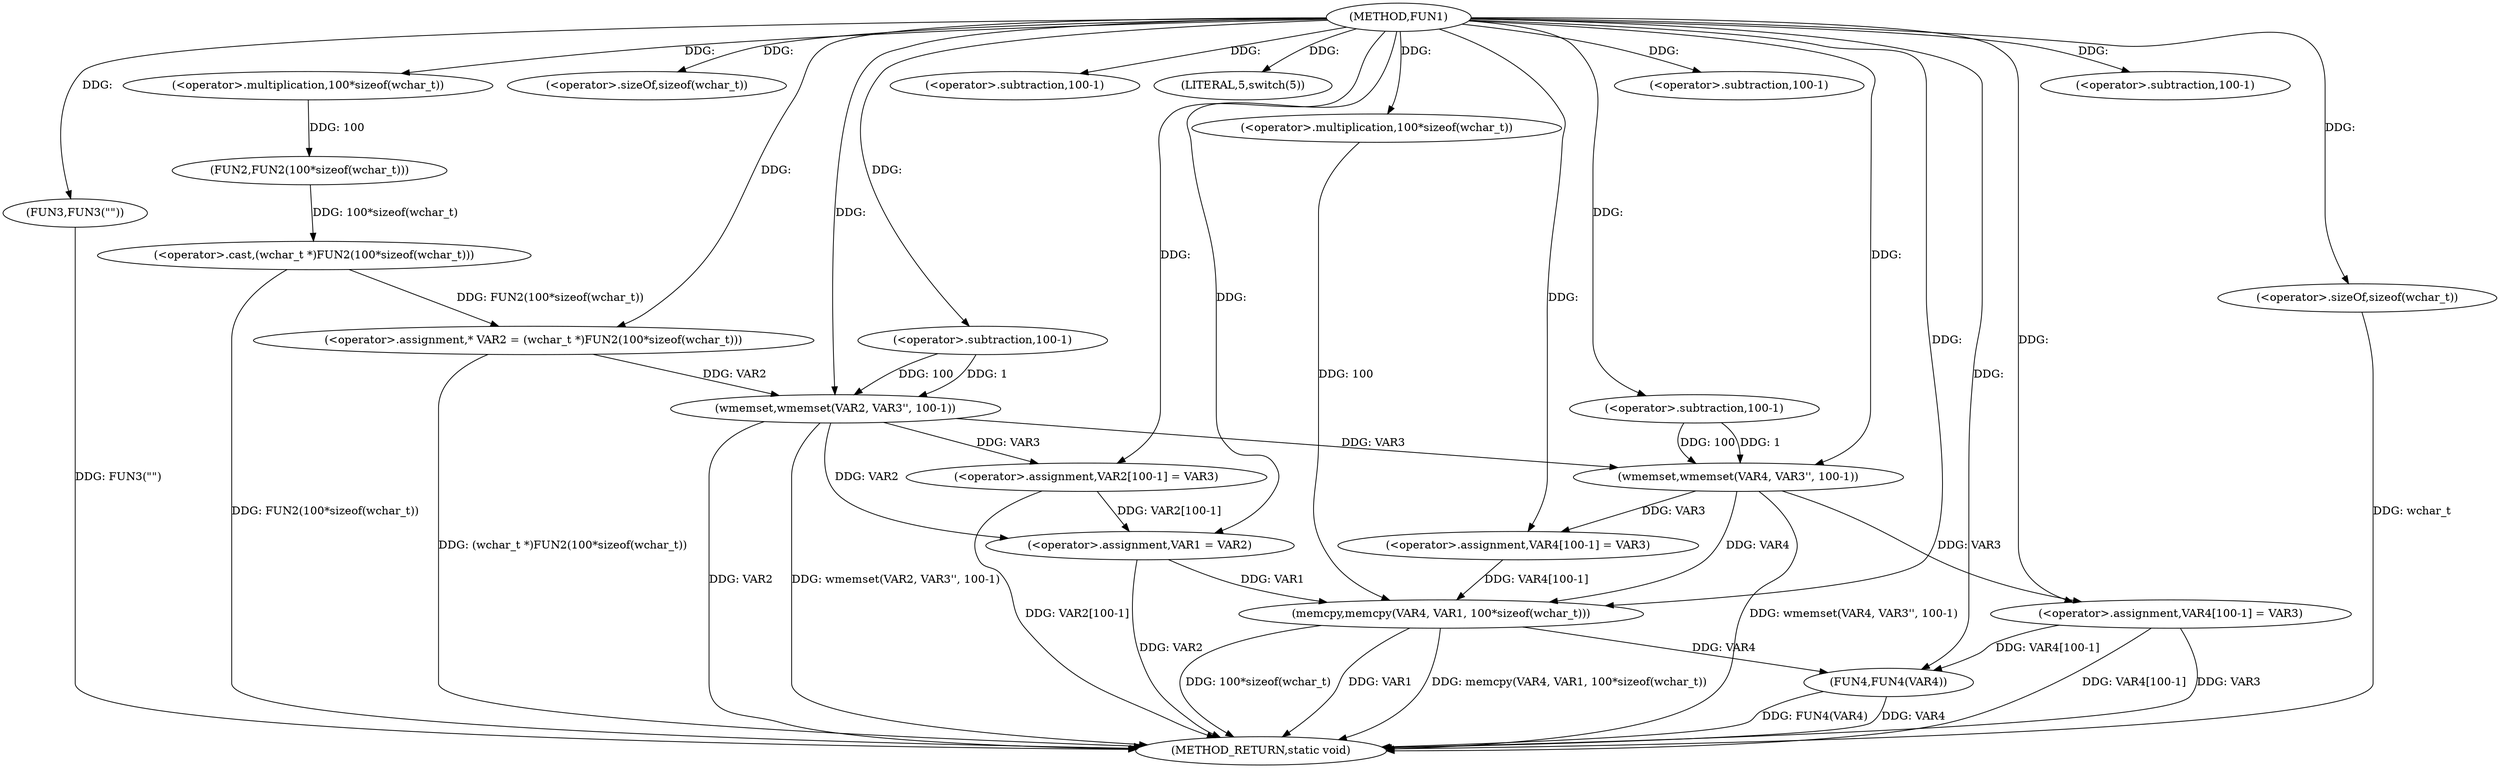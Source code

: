 digraph FUN1 {  
"1000100" [label = "(METHOD,FUN1)" ]
"1000169" [label = "(METHOD_RETURN,static void)" ]
"1000104" [label = "(<operator>.assignment,* VAR2 = (wchar_t *)FUN2(100*sizeof(wchar_t)))" ]
"1000106" [label = "(<operator>.cast,(wchar_t *)FUN2(100*sizeof(wchar_t)))" ]
"1000108" [label = "(FUN2,FUN2(100*sizeof(wchar_t)))" ]
"1000109" [label = "(<operator>.multiplication,100*sizeof(wchar_t))" ]
"1000111" [label = "(<operator>.sizeOf,sizeof(wchar_t))" ]
"1000113" [label = "(wmemset,wmemset(VAR2, VAR3'', 100-1))" ]
"1000116" [label = "(<operator>.subtraction,100-1)" ]
"1000119" [label = "(<operator>.assignment,VAR2[100-1] = VAR3)" ]
"1000122" [label = "(<operator>.subtraction,100-1)" ]
"1000127" [label = "(LITERAL,5,switch(5))" ]
"1000130" [label = "(FUN3,FUN3(\"\"))" ]
"1000134" [label = "(<operator>.assignment,VAR1 = VAR2)" ]
"1000140" [label = "(wmemset,wmemset(VAR4, VAR3'', 100-1))" ]
"1000143" [label = "(<operator>.subtraction,100-1)" ]
"1000146" [label = "(<operator>.assignment,VAR4[100-1] = VAR3)" ]
"1000149" [label = "(<operator>.subtraction,100-1)" ]
"1000153" [label = "(memcpy,memcpy(VAR4, VAR1, 100*sizeof(wchar_t)))" ]
"1000156" [label = "(<operator>.multiplication,100*sizeof(wchar_t))" ]
"1000158" [label = "(<operator>.sizeOf,sizeof(wchar_t))" ]
"1000160" [label = "(<operator>.assignment,VAR4[100-1] = VAR3)" ]
"1000163" [label = "(<operator>.subtraction,100-1)" ]
"1000167" [label = "(FUN4,FUN4(VAR4))" ]
  "1000158" -> "1000169"  [ label = "DDG: wchar_t"] 
  "1000106" -> "1000169"  [ label = "DDG: FUN2(100*sizeof(wchar_t))"] 
  "1000153" -> "1000169"  [ label = "DDG: memcpy(VAR4, VAR1, 100*sizeof(wchar_t))"] 
  "1000134" -> "1000169"  [ label = "DDG: VAR2"] 
  "1000153" -> "1000169"  [ label = "DDG: 100*sizeof(wchar_t)"] 
  "1000160" -> "1000169"  [ label = "DDG: VAR4[100-1]"] 
  "1000104" -> "1000169"  [ label = "DDG: (wchar_t *)FUN2(100*sizeof(wchar_t))"] 
  "1000167" -> "1000169"  [ label = "DDG: VAR4"] 
  "1000130" -> "1000169"  [ label = "DDG: FUN3(\"\")"] 
  "1000113" -> "1000169"  [ label = "DDG: VAR2"] 
  "1000160" -> "1000169"  [ label = "DDG: VAR3"] 
  "1000140" -> "1000169"  [ label = "DDG: wmemset(VAR4, VAR3'', 100-1)"] 
  "1000153" -> "1000169"  [ label = "DDG: VAR1"] 
  "1000167" -> "1000169"  [ label = "DDG: FUN4(VAR4)"] 
  "1000113" -> "1000169"  [ label = "DDG: wmemset(VAR2, VAR3'', 100-1)"] 
  "1000119" -> "1000169"  [ label = "DDG: VAR2[100-1]"] 
  "1000106" -> "1000104"  [ label = "DDG: FUN2(100*sizeof(wchar_t))"] 
  "1000100" -> "1000104"  [ label = "DDG: "] 
  "1000108" -> "1000106"  [ label = "DDG: 100*sizeof(wchar_t)"] 
  "1000109" -> "1000108"  [ label = "DDG: 100"] 
  "1000100" -> "1000109"  [ label = "DDG: "] 
  "1000100" -> "1000111"  [ label = "DDG: "] 
  "1000104" -> "1000113"  [ label = "DDG: VAR2"] 
  "1000100" -> "1000113"  [ label = "DDG: "] 
  "1000116" -> "1000113"  [ label = "DDG: 100"] 
  "1000116" -> "1000113"  [ label = "DDG: 1"] 
  "1000100" -> "1000116"  [ label = "DDG: "] 
  "1000113" -> "1000119"  [ label = "DDG: VAR3"] 
  "1000100" -> "1000119"  [ label = "DDG: "] 
  "1000100" -> "1000122"  [ label = "DDG: "] 
  "1000100" -> "1000127"  [ label = "DDG: "] 
  "1000100" -> "1000130"  [ label = "DDG: "] 
  "1000113" -> "1000134"  [ label = "DDG: VAR2"] 
  "1000119" -> "1000134"  [ label = "DDG: VAR2[100-1]"] 
  "1000100" -> "1000134"  [ label = "DDG: "] 
  "1000100" -> "1000140"  [ label = "DDG: "] 
  "1000113" -> "1000140"  [ label = "DDG: VAR3"] 
  "1000143" -> "1000140"  [ label = "DDG: 100"] 
  "1000143" -> "1000140"  [ label = "DDG: 1"] 
  "1000100" -> "1000143"  [ label = "DDG: "] 
  "1000140" -> "1000146"  [ label = "DDG: VAR3"] 
  "1000100" -> "1000146"  [ label = "DDG: "] 
  "1000100" -> "1000149"  [ label = "DDG: "] 
  "1000140" -> "1000153"  [ label = "DDG: VAR4"] 
  "1000146" -> "1000153"  [ label = "DDG: VAR4[100-1]"] 
  "1000100" -> "1000153"  [ label = "DDG: "] 
  "1000134" -> "1000153"  [ label = "DDG: VAR1"] 
  "1000156" -> "1000153"  [ label = "DDG: 100"] 
  "1000100" -> "1000156"  [ label = "DDG: "] 
  "1000100" -> "1000158"  [ label = "DDG: "] 
  "1000100" -> "1000160"  [ label = "DDG: "] 
  "1000140" -> "1000160"  [ label = "DDG: VAR3"] 
  "1000100" -> "1000163"  [ label = "DDG: "] 
  "1000153" -> "1000167"  [ label = "DDG: VAR4"] 
  "1000160" -> "1000167"  [ label = "DDG: VAR4[100-1]"] 
  "1000100" -> "1000167"  [ label = "DDG: "] 
}
